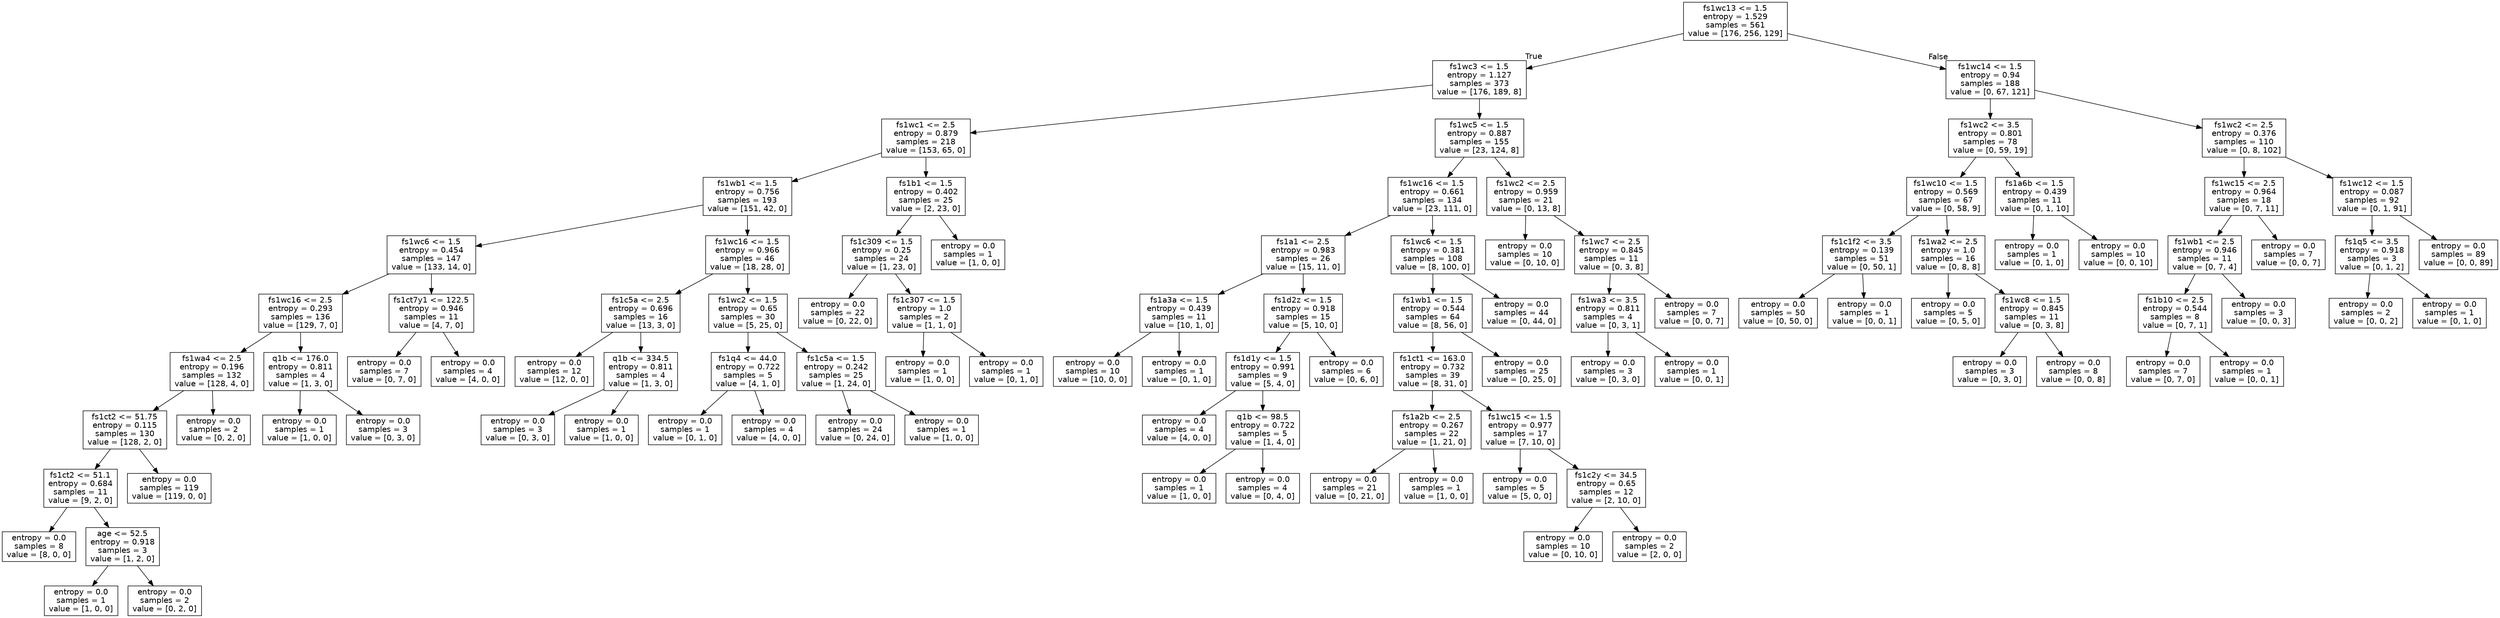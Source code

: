 digraph Tree {
node [shape=box, fontname="helvetica"] ;
edge [fontname="helvetica"] ;
0 [label="fs1wc13 <= 1.5\nentropy = 1.529\nsamples = 561\nvalue = [176, 256, 129]"] ;
1 [label="fs1wc3 <= 1.5\nentropy = 1.127\nsamples = 373\nvalue = [176, 189, 8]"] ;
0 -> 1 [labeldistance=2.5, labelangle=45, headlabel="True"] ;
2 [label="fs1wc1 <= 2.5\nentropy = 0.879\nsamples = 218\nvalue = [153, 65, 0]"] ;
1 -> 2 ;
3 [label="fs1wb1 <= 1.5\nentropy = 0.756\nsamples = 193\nvalue = [151, 42, 0]"] ;
2 -> 3 ;
4 [label="fs1wc6 <= 1.5\nentropy = 0.454\nsamples = 147\nvalue = [133, 14, 0]"] ;
3 -> 4 ;
5 [label="fs1wc16 <= 2.5\nentropy = 0.293\nsamples = 136\nvalue = [129, 7, 0]"] ;
4 -> 5 ;
6 [label="fs1wa4 <= 2.5\nentropy = 0.196\nsamples = 132\nvalue = [128, 4, 0]"] ;
5 -> 6 ;
7 [label="fs1ct2 <= 51.75\nentropy = 0.115\nsamples = 130\nvalue = [128, 2, 0]"] ;
6 -> 7 ;
8 [label="fs1ct2 <= 51.1\nentropy = 0.684\nsamples = 11\nvalue = [9, 2, 0]"] ;
7 -> 8 ;
9 [label="entropy = 0.0\nsamples = 8\nvalue = [8, 0, 0]"] ;
8 -> 9 ;
10 [label="age <= 52.5\nentropy = 0.918\nsamples = 3\nvalue = [1, 2, 0]"] ;
8 -> 10 ;
11 [label="entropy = 0.0\nsamples = 1\nvalue = [1, 0, 0]"] ;
10 -> 11 ;
12 [label="entropy = 0.0\nsamples = 2\nvalue = [0, 2, 0]"] ;
10 -> 12 ;
13 [label="entropy = 0.0\nsamples = 119\nvalue = [119, 0, 0]"] ;
7 -> 13 ;
14 [label="entropy = 0.0\nsamples = 2\nvalue = [0, 2, 0]"] ;
6 -> 14 ;
15 [label="q1b <= 176.0\nentropy = 0.811\nsamples = 4\nvalue = [1, 3, 0]"] ;
5 -> 15 ;
16 [label="entropy = 0.0\nsamples = 1\nvalue = [1, 0, 0]"] ;
15 -> 16 ;
17 [label="entropy = 0.0\nsamples = 3\nvalue = [0, 3, 0]"] ;
15 -> 17 ;
18 [label="fs1ct7y1 <= 122.5\nentropy = 0.946\nsamples = 11\nvalue = [4, 7, 0]"] ;
4 -> 18 ;
19 [label="entropy = 0.0\nsamples = 7\nvalue = [0, 7, 0]"] ;
18 -> 19 ;
20 [label="entropy = 0.0\nsamples = 4\nvalue = [4, 0, 0]"] ;
18 -> 20 ;
21 [label="fs1wc16 <= 1.5\nentropy = 0.966\nsamples = 46\nvalue = [18, 28, 0]"] ;
3 -> 21 ;
22 [label="fs1c5a <= 2.5\nentropy = 0.696\nsamples = 16\nvalue = [13, 3, 0]"] ;
21 -> 22 ;
23 [label="entropy = 0.0\nsamples = 12\nvalue = [12, 0, 0]"] ;
22 -> 23 ;
24 [label="q1b <= 334.5\nentropy = 0.811\nsamples = 4\nvalue = [1, 3, 0]"] ;
22 -> 24 ;
25 [label="entropy = 0.0\nsamples = 3\nvalue = [0, 3, 0]"] ;
24 -> 25 ;
26 [label="entropy = 0.0\nsamples = 1\nvalue = [1, 0, 0]"] ;
24 -> 26 ;
27 [label="fs1wc2 <= 1.5\nentropy = 0.65\nsamples = 30\nvalue = [5, 25, 0]"] ;
21 -> 27 ;
28 [label="fs1q4 <= 44.0\nentropy = 0.722\nsamples = 5\nvalue = [4, 1, 0]"] ;
27 -> 28 ;
29 [label="entropy = 0.0\nsamples = 1\nvalue = [0, 1, 0]"] ;
28 -> 29 ;
30 [label="entropy = 0.0\nsamples = 4\nvalue = [4, 0, 0]"] ;
28 -> 30 ;
31 [label="fs1c5a <= 1.5\nentropy = 0.242\nsamples = 25\nvalue = [1, 24, 0]"] ;
27 -> 31 ;
32 [label="entropy = 0.0\nsamples = 24\nvalue = [0, 24, 0]"] ;
31 -> 32 ;
33 [label="entropy = 0.0\nsamples = 1\nvalue = [1, 0, 0]"] ;
31 -> 33 ;
34 [label="fs1b1 <= 1.5\nentropy = 0.402\nsamples = 25\nvalue = [2, 23, 0]"] ;
2 -> 34 ;
35 [label="fs1c309 <= 1.5\nentropy = 0.25\nsamples = 24\nvalue = [1, 23, 0]"] ;
34 -> 35 ;
36 [label="entropy = 0.0\nsamples = 22\nvalue = [0, 22, 0]"] ;
35 -> 36 ;
37 [label="fs1c307 <= 1.5\nentropy = 1.0\nsamples = 2\nvalue = [1, 1, 0]"] ;
35 -> 37 ;
38 [label="entropy = 0.0\nsamples = 1\nvalue = [1, 0, 0]"] ;
37 -> 38 ;
39 [label="entropy = 0.0\nsamples = 1\nvalue = [0, 1, 0]"] ;
37 -> 39 ;
40 [label="entropy = 0.0\nsamples = 1\nvalue = [1, 0, 0]"] ;
34 -> 40 ;
41 [label="fs1wc5 <= 1.5\nentropy = 0.887\nsamples = 155\nvalue = [23, 124, 8]"] ;
1 -> 41 ;
42 [label="fs1wc16 <= 1.5\nentropy = 0.661\nsamples = 134\nvalue = [23, 111, 0]"] ;
41 -> 42 ;
43 [label="fs1a1 <= 2.5\nentropy = 0.983\nsamples = 26\nvalue = [15, 11, 0]"] ;
42 -> 43 ;
44 [label="fs1a3a <= 1.5\nentropy = 0.439\nsamples = 11\nvalue = [10, 1, 0]"] ;
43 -> 44 ;
45 [label="entropy = 0.0\nsamples = 10\nvalue = [10, 0, 0]"] ;
44 -> 45 ;
46 [label="entropy = 0.0\nsamples = 1\nvalue = [0, 1, 0]"] ;
44 -> 46 ;
47 [label="fs1d2z <= 1.5\nentropy = 0.918\nsamples = 15\nvalue = [5, 10, 0]"] ;
43 -> 47 ;
48 [label="fs1d1y <= 1.5\nentropy = 0.991\nsamples = 9\nvalue = [5, 4, 0]"] ;
47 -> 48 ;
49 [label="entropy = 0.0\nsamples = 4\nvalue = [4, 0, 0]"] ;
48 -> 49 ;
50 [label="q1b <= 98.5\nentropy = 0.722\nsamples = 5\nvalue = [1, 4, 0]"] ;
48 -> 50 ;
51 [label="entropy = 0.0\nsamples = 1\nvalue = [1, 0, 0]"] ;
50 -> 51 ;
52 [label="entropy = 0.0\nsamples = 4\nvalue = [0, 4, 0]"] ;
50 -> 52 ;
53 [label="entropy = 0.0\nsamples = 6\nvalue = [0, 6, 0]"] ;
47 -> 53 ;
54 [label="fs1wc6 <= 1.5\nentropy = 0.381\nsamples = 108\nvalue = [8, 100, 0]"] ;
42 -> 54 ;
55 [label="fs1wb1 <= 1.5\nentropy = 0.544\nsamples = 64\nvalue = [8, 56, 0]"] ;
54 -> 55 ;
56 [label="fs1ct1 <= 163.0\nentropy = 0.732\nsamples = 39\nvalue = [8, 31, 0]"] ;
55 -> 56 ;
57 [label="fs1a2b <= 2.5\nentropy = 0.267\nsamples = 22\nvalue = [1, 21, 0]"] ;
56 -> 57 ;
58 [label="entropy = 0.0\nsamples = 21\nvalue = [0, 21, 0]"] ;
57 -> 58 ;
59 [label="entropy = 0.0\nsamples = 1\nvalue = [1, 0, 0]"] ;
57 -> 59 ;
60 [label="fs1wc15 <= 1.5\nentropy = 0.977\nsamples = 17\nvalue = [7, 10, 0]"] ;
56 -> 60 ;
61 [label="entropy = 0.0\nsamples = 5\nvalue = [5, 0, 0]"] ;
60 -> 61 ;
62 [label="fs1c2y <= 34.5\nentropy = 0.65\nsamples = 12\nvalue = [2, 10, 0]"] ;
60 -> 62 ;
63 [label="entropy = 0.0\nsamples = 10\nvalue = [0, 10, 0]"] ;
62 -> 63 ;
64 [label="entropy = 0.0\nsamples = 2\nvalue = [2, 0, 0]"] ;
62 -> 64 ;
65 [label="entropy = 0.0\nsamples = 25\nvalue = [0, 25, 0]"] ;
55 -> 65 ;
66 [label="entropy = 0.0\nsamples = 44\nvalue = [0, 44, 0]"] ;
54 -> 66 ;
67 [label="fs1wc2 <= 2.5\nentropy = 0.959\nsamples = 21\nvalue = [0, 13, 8]"] ;
41 -> 67 ;
68 [label="entropy = 0.0\nsamples = 10\nvalue = [0, 10, 0]"] ;
67 -> 68 ;
69 [label="fs1wc7 <= 2.5\nentropy = 0.845\nsamples = 11\nvalue = [0, 3, 8]"] ;
67 -> 69 ;
70 [label="fs1wa3 <= 3.5\nentropy = 0.811\nsamples = 4\nvalue = [0, 3, 1]"] ;
69 -> 70 ;
71 [label="entropy = 0.0\nsamples = 3\nvalue = [0, 3, 0]"] ;
70 -> 71 ;
72 [label="entropy = 0.0\nsamples = 1\nvalue = [0, 0, 1]"] ;
70 -> 72 ;
73 [label="entropy = 0.0\nsamples = 7\nvalue = [0, 0, 7]"] ;
69 -> 73 ;
74 [label="fs1wc14 <= 1.5\nentropy = 0.94\nsamples = 188\nvalue = [0, 67, 121]"] ;
0 -> 74 [labeldistance=2.5, labelangle=-45, headlabel="False"] ;
75 [label="fs1wc2 <= 3.5\nentropy = 0.801\nsamples = 78\nvalue = [0, 59, 19]"] ;
74 -> 75 ;
76 [label="fs1wc10 <= 1.5\nentropy = 0.569\nsamples = 67\nvalue = [0, 58, 9]"] ;
75 -> 76 ;
77 [label="fs1c1f2 <= 3.5\nentropy = 0.139\nsamples = 51\nvalue = [0, 50, 1]"] ;
76 -> 77 ;
78 [label="entropy = 0.0\nsamples = 50\nvalue = [0, 50, 0]"] ;
77 -> 78 ;
79 [label="entropy = 0.0\nsamples = 1\nvalue = [0, 0, 1]"] ;
77 -> 79 ;
80 [label="fs1wa2 <= 2.5\nentropy = 1.0\nsamples = 16\nvalue = [0, 8, 8]"] ;
76 -> 80 ;
81 [label="entropy = 0.0\nsamples = 5\nvalue = [0, 5, 0]"] ;
80 -> 81 ;
82 [label="fs1wc8 <= 1.5\nentropy = 0.845\nsamples = 11\nvalue = [0, 3, 8]"] ;
80 -> 82 ;
83 [label="entropy = 0.0\nsamples = 3\nvalue = [0, 3, 0]"] ;
82 -> 83 ;
84 [label="entropy = 0.0\nsamples = 8\nvalue = [0, 0, 8]"] ;
82 -> 84 ;
85 [label="fs1a6b <= 1.5\nentropy = 0.439\nsamples = 11\nvalue = [0, 1, 10]"] ;
75 -> 85 ;
86 [label="entropy = 0.0\nsamples = 1\nvalue = [0, 1, 0]"] ;
85 -> 86 ;
87 [label="entropy = 0.0\nsamples = 10\nvalue = [0, 0, 10]"] ;
85 -> 87 ;
88 [label="fs1wc2 <= 2.5\nentropy = 0.376\nsamples = 110\nvalue = [0, 8, 102]"] ;
74 -> 88 ;
89 [label="fs1wc15 <= 2.5\nentropy = 0.964\nsamples = 18\nvalue = [0, 7, 11]"] ;
88 -> 89 ;
90 [label="fs1wb1 <= 2.5\nentropy = 0.946\nsamples = 11\nvalue = [0, 7, 4]"] ;
89 -> 90 ;
91 [label="fs1b10 <= 2.5\nentropy = 0.544\nsamples = 8\nvalue = [0, 7, 1]"] ;
90 -> 91 ;
92 [label="entropy = 0.0\nsamples = 7\nvalue = [0, 7, 0]"] ;
91 -> 92 ;
93 [label="entropy = 0.0\nsamples = 1\nvalue = [0, 0, 1]"] ;
91 -> 93 ;
94 [label="entropy = 0.0\nsamples = 3\nvalue = [0, 0, 3]"] ;
90 -> 94 ;
95 [label="entropy = 0.0\nsamples = 7\nvalue = [0, 0, 7]"] ;
89 -> 95 ;
96 [label="fs1wc12 <= 1.5\nentropy = 0.087\nsamples = 92\nvalue = [0, 1, 91]"] ;
88 -> 96 ;
97 [label="fs1q5 <= 3.5\nentropy = 0.918\nsamples = 3\nvalue = [0, 1, 2]"] ;
96 -> 97 ;
98 [label="entropy = 0.0\nsamples = 2\nvalue = [0, 0, 2]"] ;
97 -> 98 ;
99 [label="entropy = 0.0\nsamples = 1\nvalue = [0, 1, 0]"] ;
97 -> 99 ;
100 [label="entropy = 0.0\nsamples = 89\nvalue = [0, 0, 89]"] ;
96 -> 100 ;
}